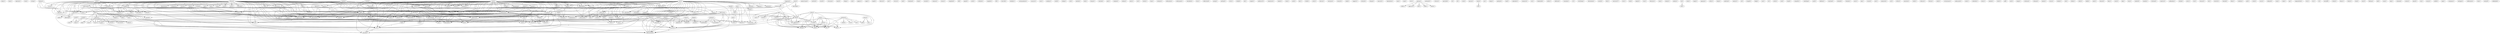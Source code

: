 digraph G {
  denny [ label="denny(1)" ];
  home [ label="home(1)" ];
  expulsion [ label="expulsion(1)" ];
  torah [ label="torah(1)" ];
  werlag [ label="werlag(1)" ];
  freedom [ label="freedom(2)" ];
  situation [ label="situation(3)" ];
  migrate [ label="migrate(1)" ];
  prevailed [ label="prevailed(1)" ];
  write [ label="write(1)" ];
  existed [ label="existed(3)" ];
  century [ label="century(7)" ];
  comparison [ label="comparison(2)" ];
  page [ label="page(9)" ];
  fact [ label="fact(4)" ];
  coincided [ label="coincided(1)" ];
  pennsylvania [ label="pennsylvania(2)" ];
  institute [ label="institute(2)" ];
  burrill [ label="burrill(1)" ];
  circassian [ label="circassian(1)" ];
  layard [ label="layard(1)" ];
  escape [ label="escape(2)" ];
  soul [ label="soul(1)" ];
  today [ label="today(1)" ];
  exists [ label="exists(1)" ];
  refuge [ label="refuge(1)" ];
  role [ label="role(2)" ];
  appears [ label="appears(1)" ];
  anger [ label="anger(1)" ];
  length [ label="length(1)" ];
  director [ label="director(2)" ];
  paw [ label="paw(1)" ];
  reverse [ label="reverse(1)" ];
  reed [ label="reed(1)" ];
  homeland [ label="homeland(1)" ];
  bring [ label="bring(1)" ];
  consider [ label="consider(1)" ];
  response [ label="response(1)" ];
  choose [ label="choose(1)" ];
  completed [ label="completed(1)" ];
  zilfi [ label="zilfi(1)" ];
  gained [ label="gained(1)" ];
  halsall [ label="halsall(3)" ];
  time [ label="time(1)" ];
  wrote [ label="wrote(2)" ];
  writes [ label="writes(1)" ];
  north [ label="north(1)" ];
  orthodox [ label="orthodox(1)" ];
  complete [ label="complete(1)" ];
  left [ label="left(1)" ];
  closed [ label="closed(2)" ];
  louisville [ label="louisville(1)" ];
  happened [ label="happened(1)" ];
  dictatorship [ label="dictatorship(2)" ];
  berkeley [ label="berkeley(1)" ];
  offered [ label="offered(1)" ];
  recognized [ label="recognized(1)" ];
  mercantile [ label="mercantile(1)" ];
  success [ label="success(4)" ];
  leave [ label="leave(1)" ];
  basis [ label="basis(2)" ];
  cooperation [ label="cooperation(2)" ];
  enmity [ label="enmity(1)" ];
  knowledge [ label="knowledge(1)" ];
  ottoman [ label="ottoman(1)" ];
  characterize [ label="characterize(1)" ];
  prosperity [ label="prosperity(1)" ];
  account [ label="account(1)" ];
  darker [ label="darker(1)" ];
  fled [ label="fled(2)" ];
  ease [ label="ease(1)" ];
  territory [ label="territory(2)" ];
  way [ label="way(1)" ];
  understand [ label="understand(2)" ];
  realm [ label="realm(1)" ];
  attraction [ label="attraction(2)" ];
  community [ label="community(3)" ];
  travel [ label="travel(1)" ];
  shows [ label="shows(1)" ];
  protection [ label="protection(1)" ];
  tell [ label="tell(2)" ];
  course [ label="course(2)" ];
  make [ label="make(1)" ];
  security [ label="security(1)" ];
  liberality [ label="liberality(1)" ];
  described [ label="described(1)" ];
  government [ label="government(4)" ];
  intolerance [ label="intolerance(2)" ];
  flow [ label="flow(1)" ];
  pilgrimage [ label="pilgrimage(1)" ];
  letter [ label="letter(5)" ];
  period [ label="period(1)" ];
  pass [ label="pass(1)" ];
  document [ label="document(1)" ];
  advised [ label="advised(1)" ];
  activity [ label="activity(1)" ];
  behest [ label="behest(1)" ];
  context [ label="context(1)" ];
  amity [ label="amity(1)" ];
  contrast [ label="contrast(1)" ];
  impression [ label="impression(2)" ];
  tolerance [ label="tolerance(1)" ];
  persecution [ label="persecution(2)" ];
  life [ label="life(3)" ];
  relationship [ label="relationship(1)" ];
  correspondence [ label="correspondence(1)" ];
  caucasus [ label="caucasus(1)" ];
  arise [ label="arise(1)" ];
  academy [ label="academy(1)" ];
  edu [ label="edu(2)" ];
  rachel [ label="rachel(1)" ];
  college [ label="college(1)" ];
  serb [ label="serb(1)" ];
  anatolia [ label="anatolia(1)" ];
  buda [ label="buda(1)" ];
  became [ label="became(1)" ];
  conclude [ label="conclude(1)" ];
  goes [ label="goes(1)" ];
  sarfati [ label="sarfati(1)" ];
  quarter [ label="quarter(1)" ];
  version [ label="version(1)" ];
  reached [ label="reached(1)" ];
  city [ label="city(3)" ];
  complain [ label="complain(1)" ];
  indiana [ label="indiana(1)" ];
  work [ label="work(3)" ];
  policy [ label="policy(1)" ];
  come [ label="come(2)" ];
  peace [ label="peace(2)" ];
  knew [ label="knew(1)" ];
  land [ label="land(4)" ];
  nothing [ label="nothing(1)" ];
  set [ label="set(1)" ];
  tenth [ label="tenth(1)" ];
  root [ label="root(1)" ];
  border [ label="border(1)" ];
  dunn [ label="dunn(1)" ];
  found [ label="found(1)" ];
  conquered [ label="conquered(1)" ];
  element [ label="element(1)" ];
  container [ label="container(1)" ];
  information [ label="information(1)" ];
  exterminate [ label="exterminate(1)" ];
  reestablish [ label="reestablish(1)" ];
  focus [ label="focus(1)" ];
  bolkovitinof [ label="bolkovitinof(1)" ];
  past [ label="past(1)" ];
  genocide [ label="genocide(12)" ];
  took [ label="took(1)" ];
  place [ label="place(1)" ];
  george [ label="george(1)" ];
  portland [ label="portland(1)" ];
  strive [ label="strive(1)" ];
  studied [ label="studied(1)" ];
  side [ label="side(1)" ];
  tragedy [ label="tragedy(1)" ];
  memory [ label="memory(2)" ];
  race [ label="race(3)" ];
  help [ label="help(1)" ];
  prevent [ label="prevent(1)" ];
  religion [ label="religion(1)" ];
  recurrence [ label="recurrence(1)" ];
  keep [ label="keep(1)" ];
  extermination [ label="extermination(3)" ];
  ally [ label="ally(1)" ];
  appressian [ label="appressian(1)" ];
  event [ label="event(1)" ];
  proceeded [ label="proceeded(2)" ];
  mountain [ label="mountain(3)" ];
  serve [ label="serve(4)" ];
  avigdor [ label="avigdor(1)" ];
  muslim [ label="muslim(2)" ];
  redirection [ label="redirection(1)" ];
  resulted [ label="resulted(1)" ];
  plague [ label="plague(1)" ];
  commonality [ label="commonality(1)" ];
  professor [ label="professor(25)" ];
  connecticut [ label="connecticut(1)" ];
  slander [ label="slander(1)" ];
  stone [ label="stone(1)" ];
  earth [ label="earth(1)" ];
  ktav [ label="ktav(1)" ];
  trickle [ label="trickle(1)" ];
  avetis [ label="avetis(1)" ];
  davison [ label="davison(1)" ];
  resistance [ label="resistance(1)" ];
  research [ label="research(1)" ];
  sahak [ label="sahak(1)" ];
  suggests [ label="suggests(1)" ];
  bortnick [ label="bortnick(1)" ];
  chicago [ label="chicago(2)" ];
  massacre [ label="massacre(1)" ];
  jewish [ label="jewish(4)" ];
  struggle [ label="struggle(1)" ];
  campaigning [ label="campaigning(1)" ];
  turmoil [ label="turmoil(1)" ];
  support [ label="support(2)" ];
  rest [ label="rest(4)" ];
  world [ label="world(2)" ];
  subject [ label="subject(1)" ];
  history [ label="history(24)" ];
  partnership [ label="partnership(1)" ];
  society [ label="society(1)" ];
  regularity [ label="regularity(1)" ];
  lived [ label="lived(1)" ];
  find [ label="find(1)" ];
  lamentation [ label="lamentation(1)" ];
  mine [ label="mine(1)" ];
  jorge [ label="jorge(1)" ];
  silver [ label="silver(1)" ];
  german [ label="german(1)" ];
  rabbis [ label="rabbis(1)" ];
  oppresses [ label="oppresses(1)" ];
  hear [ label="hear(1)" ];
  suffer [ label="suffer(1)" ];
  nation [ label="nation(1)" ];
  god [ label="god(2)" ];
  become [ label="become(1)" ];
  country [ label="country(1)" ];
  happiness [ label="happiness(1)" ];
  came [ label="came(1)" ];
  nationalist [ label="nationalist(1)" ];
  mark [ label="mark(2)" ];
  schwarz [ label="schwarz(1)" ];
  year [ label="year(1)" ];
  annihilation [ label="annihilation(1)" ];
  prjevalski [ label="prjevalski(1)" ];
  dr [ label="dr(2)" ];
  alt [ label="alt(1)" ];
  state [ label="state(2)" ];
  masson [ label="masson(1)" ];
  seems [ label="seems(2)" ];
  toll [ label="toll(1)" ];
  jon [ label="jon(1)" ];
  bulgar [ label="bulgar(1)" ];
  graduate [ label="graduate(1)" ];
  hand [ label="hand(1)" ];
  september [ label="september(1)" ];
  commerce [ label="commerce(1)" ];
  war [ label="war(1)" ];
  bombarded [ label="bombarded(1)" ];
  author [ label="author(1)" ];
  california [ label="california(3)" ];
  varandian [ label="varandian(1)" ];
  ctr [ label="ctr(1)" ];
  everything [ label="everything(1)" ];
  turkey [ label="turkey(3)" ];
  christendom [ label="christendom(1)" ];
  newark [ label="newark(1)" ];
  devise [ label="devise(2)" ];
  rob [ label="rob(1)" ];
  gold [ label="gold(2)" ];
  tibor [ label="tibor(1)" ];
  university [ label="university(27)" ];
  jewish [ label="jewish(1)" ];
  erase [ label="erase(1)" ];
  name [ label="name(1)" ];
  village [ label="village(4)" ];
  murder [ label="murder(1)" ];
  artillery [ label="artillery(2)" ];
  greek [ label="greek(2)" ];
  problem [ label="problem(1)" ];
  everybody [ label="everybody(1)" ];
  opponent [ label="opponent(1)" ];
  attempt [ label="attempt(2)" ];
  th [ label="th(1)" ];
  instance [ label="instance(1)" ];
  lewis [ label="lewis(1)" ];
  bond [ label="bond(1)" ];
  empire [ label="empire(2)" ];
  wear [ label="wear(1)" ];
  literature [ label="literature(1)" ];
  rome [ label="rome(1)" ];
  kazimir [ label="kazimir(1)" ];
  jews [ label="jews(2)" ];
  reported [ label="reported(1)" ];
  group [ label="group(2)" ];
  addition [ label="addition(1)" ];
  plundered [ label="plundered(1)" ];
  plateau [ label="plateau(1)" ];
  list [ label="list(2)" ];
  wait [ label="wait(1)" ];
  crime [ label="crime(1)" ];
  john [ label="john(3)" ];
  langer [ label="langer(1)" ];
  papazian [ label="papazian(1)" ];
  arthur [ label="arthur(1)" ];
  shame [ label="shame(1)" ];
  palestine [ label="palestine(1)" ];
  jealousy [ label="jealousy(1)" ];
  arf [ label="arf(1)" ];
  escaped [ label="escaped(1)" ];
  badge [ label="badge(1)" ];
  case [ label="case(1)" ];
  sol [ label="sol(1)" ];
  ohanus [ label="ohanus(2)" ];
  sera [ label="sera(1)" ];
  think [ label="think(2)" ];
  zuma [ label="zuma(1)" ];
  article [ label="article(1)" ];
  york [ label="york(2)" ];
  ronald [ label="ronald(1)" ];
  sympathy [ label="sympathy(1)" ];
  something [ label="something(1)" ];
  jacob [ label="jacob(1)" ];
  kathleen [ label="kathleen(1)" ];
  maryland [ label="maryland(1)" ];
  attacked [ label="attacked(1)" ];
  brandeis [ label="brandeis(1)" ];
  tells [ label="tells(1)" ];
  armenia [ label="armenia(2)" ];
  borderland [ label="borderland(1)" ];
  press [ label="press(1)" ];
  alan [ label="alan(1)" ];
  counsel [ label="counsel(1)" ];
  give [ label="give(1)" ];
  minnesota [ label="minnesota(1)" ];
  jew [ label="jew(2)" ];
  culture [ label="culture(1)" ];
  bristol [ label="bristol(3)" ];
  princeton [ label="princeton(1)" ];
  walter [ label="walter(1)" ];
  hebrew [ label="hebrew(1)" ];
  robinson [ label="robinson(1)" ];
  fortune [ label="fortune(1)" ];
  center [ label="center(1)" ];
  circumstance [ label="circumstance(1)" ];
  tartar [ label="tartar(3)" ];
  ambassador [ label="ambassador(2)" ];
  nubar [ label="nubar(1)" ];
  odiselidze [ label="odiselidze(1)" ];
  germany [ label="germany(3)" ];
  wealth [ label="wealth(1)" ];
  curse [ label="curse(1)" ];
  hat [ label="hat(1)" ];
  dewey [ label="dewey(1)" ];
  member [ label="member(1)" ];
  robert [ label="robert(2)" ];
  naff [ label="naff(1)" ];
  kurd [ label="kurd(1)" ];
  oregon [ label="oregon(1)" ];
  ottoman [ label="ottoman(2)" ];
  rawlinson [ label="rawlinson(1)" ];
  eshnanie [ label="eshnanie(1)" ];
  hamlin [ label="hamlin(1)" ];
  excuse [ label="excuse(1)" ];
  bradley [ label="bradley(1)" ];
  arfa [ label="arfa(1)" ];
  villalta [ label="villalta(1)" ];
  collect [ label="collect(1)" ];
  halide [ label="halide(1)" ];
  peter [ label="peter(1)" ];
  bernard [ label="bernard(1)" ];
  klaus [ label="klaus(1)" ];
  ararat [ label="ararat(1)" ];
  edip [ label="edip(1)" ];
  paul [ label="paul(2)" ];
  olson [ label="olson(1)" ];
  stanford [ label="stanford(2)" ];
  hamelin [ label="hamelin(1)" ];
  cleveland [ label="cleveland(1)" ];
  emeritus [ label="emeritus(2)" ];
  nalbandian [ label="nalbandian(1)" ];
  yitzhak [ label="yitzhak(1)" ];
  jewry [ label="jewry(1)" ];
  serdar [ label="serdar(4)" ];
  dust [ label="dust(1)" ];
  europe [ label="europe(6)" ];
  bronsart [ label="bronsart(1)" ];
  lets [ label="lets(1)" ];
  hurewitz [ label="hurewitz(1)" ];
  knocked [ label="knocked(1)" ];
  fisher [ label="fisher(1)" ];
  tradition [ label="tradition(1)" ];
  gird [ label="gird(1)" ];
  school [ label="school(1)" ];
  hebrew [ label="hebrew(1)" ];
  source [ label="source(1)" ];
  nikolayef [ label="nikolayef(1)" ];
  uucp [ label="uucp(1)" ];
  stake [ label="stake(1)" ];
  apr [ label="apr(1)" ];
  meguerditche [ label="meguerditche(1)" ];
  lives [ label="lives(1)" ];
  levy [ label="levy(1)" ];
  rabbi [ label="rabbi(4)" ];
  turkish [ label="turkish(1)" ];
  argic [ label="argic(2)" ];
  vol [ label="vol(1)" ];
  muratoff [ label="muratoff(1)" ];
  turkiye [ label="turkiye(1)" ];
  blanco [ label="blanco(1)" ];
  israel [ label="israel(2)" ];
  chester [ label="chester(1)" ];
  farah [ label="farah(1)" ];
  shaw [ label="shaw(3)" ];
  freiburg [ label="freiburg(1)" ];
  halil [ label="halil(1)" ];
  union [ label="union(1)" ];
  sdpa [ label="sdpa(1)" ];
  columbia [ label="columbia(4)" ];
  science [ label="science(1)" ];
  played [ label="played(1)" ];
  tom [ label="tom(1)" ];
  murray [ label="murray(1)" ];
  middle [ label="middle(1)" ];
  siege [ label="siege(1)" ];
  europeans [ label="europeans(1)" ];
  michigan [ label="michigan(2)" ];
  turkish [ label="turkish(1)" ];
  confirmation [ label="confirmation(1)" ];
  islam [ label="islam(1)" ];
  motayef [ label="motayef(1)" ];
  akhalkalaki [ label="akhalkalaki(1)" ];
  freedom -> situation [ label="1" ];
  freedom -> migrate [ label="1" ];
  freedom -> prevailed [ label="1" ];
  freedom -> write [ label="1" ];
  existed -> situation [ label="1" ];
  existed -> century [ label="1" ];
  existed -> comparison [ label="1" ];
  existed -> page [ label="1" ];
  existed -> fact [ label="1" ];
  existed -> coincided [ label="1" ];
  escape -> soul [ label="1" ];
  escape -> today [ label="1" ];
  escape -> exists [ label="1" ];
  halsall -> time [ label="2" ];
  halsall -> wrote [ label="1" ];
  halsall -> writes [ label="2" ];
  closed -> soul [ label="1" ];
  closed -> today [ label="1" ];
  closed -> exists [ label="1" ];
  happened -> dictatorship [ label="1" ];
  offered -> recognized [ label="1" ];
  offered -> century [ label="1" ];
  offered -> comparison [ label="1" ];
  offered -> mercantile [ label="1" ];
  offered -> success [ label="1" ];
  offered -> leave [ label="1" ];
  basis -> cooperation [ label="1" ];
  basis -> enmity [ label="1" ];
  basis -> knowledge [ label="1" ];
  ottoman -> characterize [ label="2" ];
  ottoman -> prosperity [ label="1" ];
  ottoman -> account [ label="1" ];
  ottoman -> darker [ label="1" ];
  ottoman -> fled [ label="1" ];
  ottoman -> ease [ label="1" ];
  ottoman -> territory [ label="1" ];
  ottoman -> recognized [ label="2" ];
  ottoman -> way [ label="1" ];
  ottoman -> understand [ label="1" ];
  ottoman -> realm [ label="1" ];
  ottoman -> attraction [ label="2" ];
  ottoman -> community [ label="1" ];
  ottoman -> travel [ label="1" ];
  ottoman -> situation [ label="2" ];
  ottoman -> shows [ label="1" ];
  ottoman -> protection [ label="2" ];
  ottoman -> tell [ label="1" ];
  ottoman -> course [ label="2" ];
  ottoman -> make [ label="1" ];
  ottoman -> security [ label="2" ];
  ottoman -> liberality [ label="2" ];
  ottoman -> century [ label="3" ];
  ottoman -> described [ label="1" ];
  ottoman -> government [ label="1" ];
  ottoman -> intolerance [ label="2" ];
  ottoman -> flow [ label="1" ];
  ottoman -> migrate [ label="1" ];
  ottoman -> pilgrimage [ label="1" ];
  ottoman -> letter [ label="2" ];
  ottoman -> comparison [ label="2" ];
  ottoman -> period [ label="2" ];
  ottoman -> pass [ label="1" ];
  ottoman -> document [ label="1" ];
  ottoman -> advised [ label="1" ];
  ottoman -> page [ label="4" ];
  ottoman -> activity [ label="1" ];
  ottoman -> behest [ label="1" ];
  ottoman -> context [ label="1" ];
  ottoman -> prevailed [ label="1" ];
  ottoman -> amity [ label="2" ];
  ottoman -> contrast [ label="2" ];
  ottoman -> impression [ label="1" ];
  ottoman -> fact [ label="1" ];
  ottoman -> write [ label="1" ];
  ottoman -> mercantile [ label="2" ];
  ottoman -> success [ label="2" ];
  ottoman -> leave [ label="2" ];
  ottoman -> tolerance [ label="1" ];
  ottoman -> persecution [ label="1" ];
  ottoman -> coincided [ label="1" ];
  ottoman -> wrote [ label="1" ];
  ottoman -> life [ label="1" ];
  ottoman -> relationship [ label="2" ];
  edu -> time [ label="1" ];
  edu -> writes [ label="1" ];
  sarfati -> community [ label="1" ];
  sarfati -> quarter [ label="1" ];
  sarfati -> version [ label="1" ];
  sarfati -> situation [ label="1" ];
  sarfati -> century [ label="1" ];
  sarfati -> migrate [ label="1" ];
  sarfati -> letter [ label="2" ];
  sarfati -> page [ label="2" ];
  sarfati -> behest [ label="1" ];
  sarfati -> prevailed [ label="1" ];
  sarfati -> reached [ label="1" ];
  sarfati -> write [ label="1" ];
  sarfati -> wrote [ label="1" ];
  sarfati -> city [ label="1" ];
  fled -> territory [ label="1" ];
  fled -> work [ label="1" ];
  come -> peace [ label="1" ];
  come -> knew [ label="1" ];
  come -> land [ label="1" ];
  come -> nothing [ label="1" ];
  come -> set [ label="1" ];
  come -> tenth [ label="1" ];
  territory -> found [ label="1" ];
  territory -> conquered [ label="1" ];
  territory -> element [ label="1" ];
  peace -> knew [ label="1" ];
  peace -> nothing [ label="1" ];
  peace -> set [ label="1" ];
  peace -> tenth [ label="1" ];
  understand -> past [ label="1" ];
  understand -> attraction [ label="1" ];
  understand -> genocide [ label="1" ];
  understand -> took [ label="1" ];
  understand -> place [ label="1" ];
  understand -> fact [ label="1" ];
  understand -> life [ label="1" ];
  past -> side [ label="1" ];
  past -> tragedy [ label="1" ];
  past -> memory [ label="1" ];
  past -> race [ label="1" ];
  past -> help [ label="1" ];
  past -> prevent [ label="1" ];
  past -> religion [ label="1" ];
  past -> recurrence [ label="1" ];
  past -> keep [ label="1" ];
  past -> extermination [ label="1" ];
  attraction -> make [ label="1" ];
  attraction -> pilgrimage [ label="1" ];
  attraction -> life [ label="1" ];
  appressian -> work [ label="1" ];
  appressian -> government [ label="1" ];
  appressian -> exists [ label="1" ];
  appressian -> event [ label="1" ];
  appressian -> proceeded [ label="1" ];
  appressian -> mountain [ label="1" ];
  appressian -> serve [ label="1" ];
  appressian -> extermination [ label="1" ];
  muslim -> community [ label="1" ];
  muslim -> redirection [ label="1" ];
  muslim -> tell [ label="1" ];
  muslim -> intolerance [ label="1" ];
  muslim -> resulted [ label="1" ];
  muslim -> cooperation [ label="1" ];
  muslim -> plague [ label="1" ];
  muslim -> page [ label="1" ];
  muslim -> commonality [ label="1" ];
  muslim -> context [ label="1" ];
  muslim -> impression [ label="1" ];
  muslim -> fact [ label="1" ];
  muslim -> persecution [ label="2" ];
  muslim -> life [ label="1" ];
  community -> comparison [ label="1" ];
  community -> city [ label="1" ];
  jewish -> struggle [ label="1" ];
  jewish -> quarter [ label="1" ];
  jewish -> campaigning [ label="2" ];
  jewish -> turmoil [ label="1" ];
  jewish -> redirection [ label="1" ];
  jewish -> protection [ label="1" ];
  jewish -> course [ label="1" ];
  jewish -> support [ label="3" ];
  jewish -> rest [ label="1" ];
  jewish -> security [ label="1" ];
  jewish -> liberality [ label="1" ];
  jewish -> world [ label="1" ];
  jewish -> century [ label="5" ];
  jewish -> government [ label="1" ];
  jewish -> intolerance [ label="2" ];
  jewish -> flow [ label="1" ];
  jewish -> subject [ label="1" ];
  jewish -> comparison [ label="1" ];
  jewish -> history [ label="1" ];
  jewish -> resulted [ label="1" ];
  jewish -> cooperation [ label="1" ];
  jewish -> period [ label="1" ];
  jewish -> pass [ label="1" ];
  jewish -> plague [ label="1" ];
  jewish -> page [ label="4" ];
  jewish -> activity [ label="1" ];
  jewish -> partnership [ label="1" ];
  jewish -> commonality [ label="1" ];
  jewish -> context [ label="1" ];
  jewish -> amity [ label="1" ];
  jewish -> contrast [ label="1" ];
  jewish -> impression [ label="1" ];
  jewish -> society [ label="1" ];
  jewish -> fact [ label="1" ];
  jewish -> regularity [ label="1" ];
  jewish -> mercantile [ label="1" ];
  jewish -> lived [ label="1" ];
  jewish -> success [ label="1" ];
  jewish -> leave [ label="1" ];
  jewish -> tolerance [ label="1" ];
  jewish -> persecution [ label="1" ];
  jewish -> city [ label="1" ];
  jewish -> find [ label="1" ];
  jewish -> life [ label="1" ];
  jewish -> relationship [ label="1" ];
  german -> rabbis [ label="1" ];
  german -> oppresses [ label="1" ];
  german -> hear [ label="1" ];
  german -> suffer [ label="1" ];
  german -> nation [ label="1" ];
  god -> become [ label="1" ];
  god -> rest [ label="1" ];
  god -> knew [ label="1" ];
  god -> country [ label="1" ];
  god -> found [ label="1" ];
  god -> nothing [ label="1" ];
  god -> set [ label="1" ];
  god -> happiness [ label="1" ];
  god -> tenth [ label="1" ];
  god -> came [ label="1" ];
  mark -> government [ label="1" ];
  mark -> event [ label="1" ];
  dictatorship -> rest [ label="1" ];
  dictatorship -> genocide [ label="1" ];
  dictatorship -> year [ label="1" ];
  dictatorship -> annihilation [ label="1" ];
  seems -> toll [ label="1" ];
  situation -> century [ label="1" ];
  situation -> migrate [ label="1" ];
  turkey -> rest [ label="1" ];
  turkey -> knew [ label="1" ];
  turkey -> found [ label="2" ];
  turkey -> land [ label="1" ];
  turkey -> nothing [ label="1" ];
  turkey -> set [ label="1" ];
  turkey -> happiness [ label="1" ];
  turkey -> tenth [ label="1" ];
  devise -> rob [ label="1" ];
  devise -> gold [ label="1" ];
  tell -> persecution [ label="1" ];
  tell -> wrote [ label="1" ];
  course -> security [ label="1" ];
  course -> liberality [ label="1" ];
  course -> century [ label="1" ];
  course -> intolerance [ label="1" ];
  course -> comparison [ label="1" ];
  course -> amity [ label="1" ];
  course -> contrast [ label="1" ];
  course -> mercantile [ label="1" ];
  course -> success [ label="1" ];
  course -> leave [ label="1" ];
  work -> exists [ label="1" ];
  work -> extermination [ label="2" ];
  jewish -> support [ label="3" ];
  jewish -> rest [ label="1" ];
  jewish -> security [ label="1" ];
  jewish -> liberality [ label="1" ];
  jewish -> world [ label="1" ];
  jewish -> century [ label="5" ];
  jewish -> government [ label="1" ];
  jewish -> intolerance [ label="2" ];
  jewish -> flow [ label="1" ];
  jewish -> subject [ label="1" ];
  jewish -> comparison [ label="1" ];
  jewish -> history [ label="1" ];
  jewish -> resulted [ label="1" ];
  jewish -> cooperation [ label="1" ];
  jewish -> period [ label="1" ];
  jewish -> pass [ label="1" ];
  jewish -> plague [ label="1" ];
  jewish -> page [ label="4" ];
  jewish -> activity [ label="1" ];
  jewish -> partnership [ label="1" ];
  jewish -> commonality [ label="1" ];
  jewish -> context [ label="1" ];
  jewish -> amity [ label="1" ];
  jewish -> contrast [ label="1" ];
  jewish -> impression [ label="1" ];
  jewish -> society [ label="1" ];
  jewish -> fact [ label="1" ];
  jewish -> regularity [ label="1" ];
  jewish -> mercantile [ label="1" ];
  jewish -> lived [ label="1" ];
  jewish -> success [ label="1" ];
  jewish -> leave [ label="1" ];
  jewish -> tolerance [ label="1" ];
  jewish -> persecution [ label="1" ];
  jewish -> city [ label="1" ];
  jewish -> find [ label="1" ];
  jewish -> life [ label="1" ];
  jewish -> relationship [ label="1" ];
  memory -> race [ label="1" ];
  memory -> help [ label="1" ];
  memory -> erase [ label="1" ];
  memory -> name [ label="1" ];
  memory -> prevent [ label="1" ];
  memory -> religion [ label="1" ];
  memory -> recurrence [ label="1" ];
  memory -> extermination [ label="1" ];
  support -> century [ label="1" ];
  village -> murder [ label="2" ];
  village -> artillery [ label="2" ];
  rest -> knew [ label="1" ];
  rest -> land [ label="1" ];
  rest -> nothing [ label="1" ];
  rest -> set [ label="1" ];
  rest -> happiness [ label="1" ];
  rest -> tenth [ label="1" ];
  greek -> century [ label="1" ];
  greek -> problem [ label="1" ];
  greek -> everybody [ label="1" ];
  greek -> document [ label="1" ];
  greek -> page [ label="1" ];
  greek -> opponent [ label="1" ];
  greek -> fact [ label="1" ];
  greek -> coincided [ label="1" ];
  genocide -> race [ label="1" ];
  genocide -> attempt [ label="1" ];
  genocide -> subject [ label="1" ];
  genocide -> took [ label="2" ];
  genocide -> place [ label="2" ];
  genocide -> th [ label="2" ];
  genocide -> fact [ label="2" ];
  genocide -> instance [ label="2" ];
  genocide -> annihilation [ label="1" ];
  world -> year [ label="1" ];
  world -> history [ label="1" ];
  world -> partnership [ label="1" ];
  world -> society [ label="1" ];
  world -> lived [ label="1" ];
  world -> annihilation [ label="1" ];
  century -> attempt [ label="1" ];
  century -> th [ label="1" ];
  century -> fact [ label="1" ];
  century -> instance [ label="1" ];
  century -> coincided [ label="1" ];
  century -> city [ label="1" ];
  government -> pass [ label="1" ];
  jews -> intolerance [ label="3" ];
  jews -> flow [ label="1" ];
  jews -> migrate [ label="1" ];
  jews -> found [ label="3" ];
  jews -> reported [ label="2" ];
  jews -> letter [ label="1" ];
  jews -> comparison [ label="3" ];
  jews -> history [ label="1" ];
  jews -> resulted [ label="1" ];
  jews -> cooperation [ label="2" ];
  jews -> period [ label="2" ];
  jews -> document [ label="2" ];
  jews -> plague [ label="1" ];
  jews -> page [ label="6" ];
  jews -> behest [ label="1" ];
  jews -> group [ label="3" ];
  jews -> partnership [ label="1" ];
  jews -> commonality [ label="2" ];
  jews -> prevailed [ label="1" ];
  jews -> amity [ label="2" ];
  jews -> contrast [ label="2" ];
  jews -> impression [ label="1" ];
  jews -> conquered [ label="1" ];
  jews -> society [ label="1" ];
  jews -> fact [ label="4" ];
  jews -> addition [ label="2" ];
  jews -> write [ label="1" ];
  jews -> mercantile [ label="2" ];
  jews -> lived [ label="1" ];
  jews -> success [ label="5" ];
  jews -> leave [ label="2" ];
  jews -> tolerance [ label="1" ];
  jews -> persecution [ label="3" ];
  jews -> coincided [ label="2" ];
  jews -> wrote [ label="1" ];
  jews -> plundered [ label="2" ];
  jews -> element [ label="1" ];
  jews -> serve [ label="2" ];
  jews -> life [ label="2" ];
  jews -> relationship [ label="2" ];
  list -> wait [ label="1" ];
  john -> event [ label="1" ];
  intolerance -> comparison [ label="1" ];
  intolerance -> resulted [ label="1" ];
  intolerance -> mercantile [ label="1" ];
  intolerance -> success [ label="1" ];
  intolerance -> leave [ label="1" ];
  intolerance -> persecution [ label="1" ];
  intolerance -> life [ label="1" ];
  race -> fact [ label="1" ];
  ohanus -> exists [ label="1" ];
  ohanus -> event [ label="1" ];
  ohanus -> proceeded [ label="1" ];
  ohanus -> mountain [ label="1" ];
  ohanus -> serve [ label="1" ];
  ohanus -> extermination [ label="1" ];
  found -> land [ label="1" ];
  found -> nothing [ label="1" ];
  found -> set [ label="1" ];
  found -> happiness [ label="1" ];
  found -> tenth [ label="1" ];
  found -> conquered [ label="1" ];
  found -> element [ label="1" ];
  found -> serve [ label="1" ];
  attempt -> th [ label="1" ];
  attempt -> instance [ label="1" ];
  land -> nothing [ label="3" ];
  land -> set [ label="3" ];
  land -> tenth [ label="3" ];
  subject -> sera [ label="1" ];
  subject -> think [ label="1" ];
  subject -> zuma [ label="1" ];
  letter -> advised [ label="1" ];
  letter -> page [ label="1" ];
  letter -> behest [ label="1" ];
  letter -> prevailed [ label="1" ];
  letter -> tells [ label="1" ];
  letter -> reached [ label="1" ];
  letter -> write [ label="1" ];
  armenia -> proceeded [ label="1" ];
  armenia -> borderland [ label="1" ];
  armenia -> serve [ label="1" ];
  armenia -> extermination [ label="1" ];
  comparison -> mercantile [ label="1" ];
  comparison -> success [ label="1" ];
  comparison -> leave [ label="1" ];
  bristol -> event [ label="1" ];
  hebrew -> page [ label="1" ];
  hebrew -> impression [ label="1" ];
  history -> partnership [ label="1" ];
  history -> society [ label="1" ];
  history -> lived [ label="1" ];
  history -> find [ label="1" ];
  tartar -> borderland [ label="1" ];
  tartar -> opponent [ label="1" ];
  tartar -> artillery [ label="1" ];
  tartar -> mountain [ label="1" ];
  cooperation -> enmity [ label="1" ];
  page -> context [ label="1" ];
  page -> amity [ label="2" ];
  page -> contrast [ label="2" ];
  page -> impression [ label="2" ];
  page -> fact [ label="1" ];
  page -> reached [ label="1" ];
  page -> mercantile [ label="2" ];
  page -> success [ label="2" ];
  page -> leave [ label="2" ];
  page -> coincided [ label="1" ];
  page -> city [ label="1" ];
  page -> relationship [ label="2" ];
  germany -> set [ label="1" ];
  germany -> happiness [ label="1" ];
  germany -> gold [ label="1" ];
  germany -> tenth [ label="1" ];
  germany -> wealth [ label="1" ];
  germany -> curse [ label="1" ];
  germany -> hat [ label="1" ];
  ottoman -> behest [ label="1" ];
  ottoman -> context [ label="1" ];
  ottoman -> prevailed [ label="1" ];
  ottoman -> amity [ label="2" ];
  ottoman -> contrast [ label="2" ];
  ottoman -> impression [ label="1" ];
  ottoman -> fact [ label="1" ];
  ottoman -> write [ label="1" ];
  ottoman -> mercantile [ label="2" ];
  ottoman -> success [ label="2" ];
  ottoman -> leave [ label="2" ];
  ottoman -> tolerance [ label="1" ];
  ottoman -> persecution [ label="1" ];
  ottoman -> coincided [ label="1" ];
  ottoman -> wrote [ label="1" ];
  ottoman -> life [ label="1" ];
  ottoman -> relationship [ label="2" ];
  group -> serve [ label="1" ];
  think -> fact [ label="1" ];
  paul -> writes [ label="1" ];
  serdar -> zuma [ label="1" ];
  serdar -> mountain [ label="1" ];
  serdar -> writes [ label="1" ];
  serdar -> serve [ label="1" ];
  serdar -> extermination [ label="1" ];
  europe -> impression [ label="1" ];
  europe -> write [ label="1" ];
  europe -> regularity [ label="1" ];
  europe -> persecution [ label="1" ];
  europe -> wrote [ label="1" ];
  europe -> life [ label="2" ];
  fact -> coincided [ label="1" ];
  rabbi -> city [ label="3" ];
  turkish -> artillery [ label="1" ];
  turkish -> mountain [ label="1" ];
  turkish -> serve [ label="1" ];
  turkish -> extermination [ label="1" ];
  argic -> mountain [ label="1" ];
  argic -> serve [ label="1" ];
  argic -> extermination [ label="1" ];
  israel -> find [ label="1" ];
  success -> serve [ label="1" ];
  persecution -> life [ label="1" ];
  mountain -> serve [ label="2" ];
  mountain -> extermination [ label="2" ];
  turkish -> serve [ label="1" ];
  turkish -> extermination [ label="1" ];
  serve -> extermination [ label="2" ];
}
